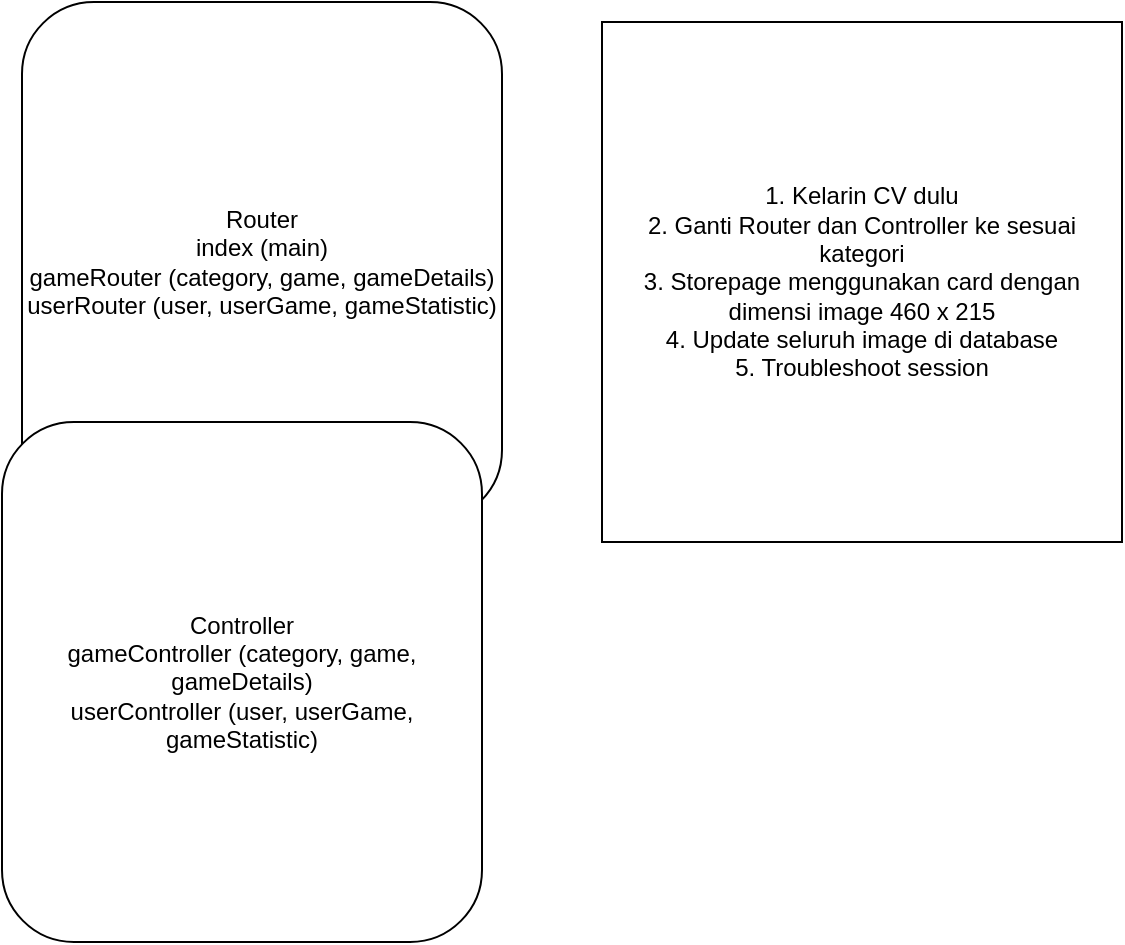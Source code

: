 <mxfile>
    <diagram id="N5-tyj9krVj1G9Ebz3FV" name="Page-1">
        <mxGraphModel dx="1112" dy="446" grid="1" gridSize="10" guides="1" tooltips="1" connect="1" arrows="1" fold="1" page="1" pageScale="1" pageWidth="850" pageHeight="1100" math="0" shadow="0">
            <root>
                <mxCell id="0"/>
                <mxCell id="1" parent="0"/>
                <mxCell id="2" value="Router&lt;br&gt;index (main)&lt;br&gt;gameRouter (category, game, gameDetails)&lt;br&gt;userRouter (user, userGame, gameStatistic)" style="rounded=1;whiteSpace=wrap;html=1;" vertex="1" parent="1">
                    <mxGeometry x="30" y="30" width="240" height="260" as="geometry"/>
                </mxCell>
                <mxCell id="3" value="Controller&lt;br&gt;gameController (category, game, gameDetails)&lt;br&gt;userController (user, userGame, gameStatistic)" style="rounded=1;whiteSpace=wrap;html=1;" vertex="1" parent="1">
                    <mxGeometry x="20" y="240" width="240" height="260" as="geometry"/>
                </mxCell>
                <mxCell id="4" value="1. Kelarin CV dulu&lt;br&gt;2. Ganti Router dan Controller ke sesuai kategori&lt;br&gt;3. Storepage menggunakan card dengan dimensi image 460 x 215&lt;br&gt;4. Update seluruh image di database&lt;br&gt;5. Troubleshoot session" style="whiteSpace=wrap;html=1;aspect=fixed;" vertex="1" parent="1">
                    <mxGeometry x="320" y="40" width="260" height="260" as="geometry"/>
                </mxCell>
            </root>
        </mxGraphModel>
    </diagram>
</mxfile>